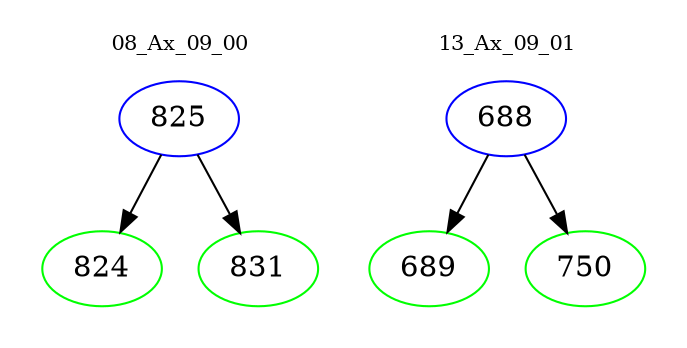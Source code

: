 digraph{
subgraph cluster_0 {
color = white
label = "08_Ax_09_00";
fontsize=10;
T0_825 [label="825", color="blue"]
T0_825 -> T0_824 [color="black"]
T0_824 [label="824", color="green"]
T0_825 -> T0_831 [color="black"]
T0_831 [label="831", color="green"]
}
subgraph cluster_1 {
color = white
label = "13_Ax_09_01";
fontsize=10;
T1_688 [label="688", color="blue"]
T1_688 -> T1_689 [color="black"]
T1_689 [label="689", color="green"]
T1_688 -> T1_750 [color="black"]
T1_750 [label="750", color="green"]
}
}
